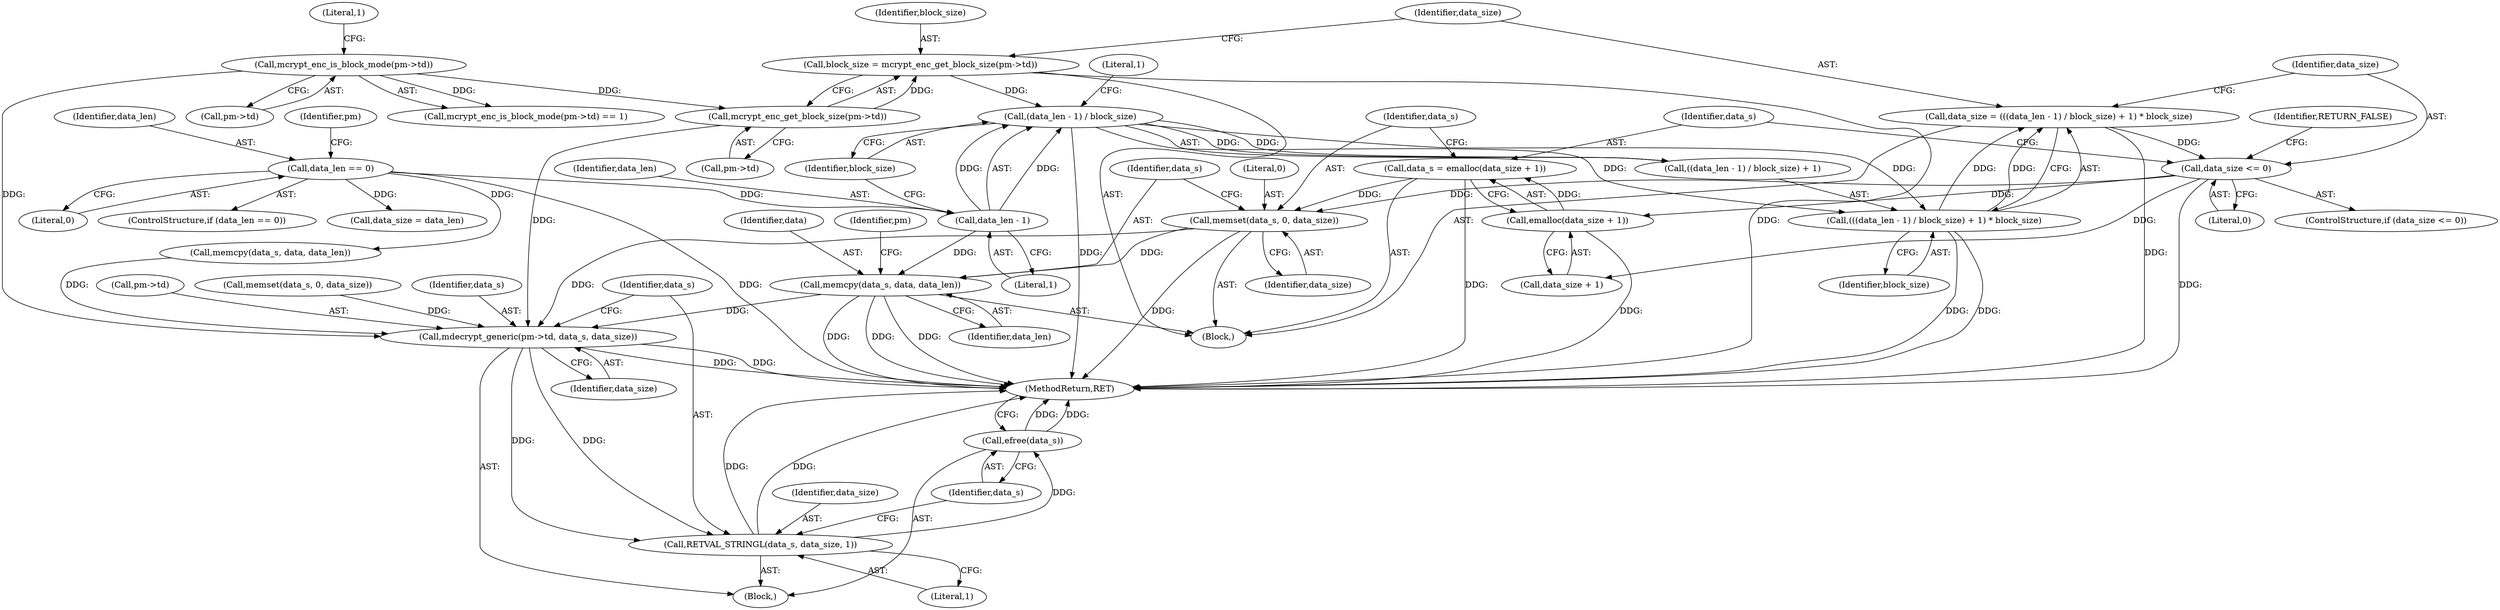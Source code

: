 digraph "0_php-src_6c5211a0cef0cc2854eaa387e0eb036e012904d0?w=1_2@API" {
"1000151" [label="(Call,data_s = emalloc(data_size + 1))"];
"1000153" [label="(Call,emalloc(data_size + 1))"];
"1000146" [label="(Call,data_size <= 0)"];
"1000134" [label="(Call,data_size = (((data_len - 1) / block_size) + 1) * block_size)"];
"1000136" [label="(Call,(((data_len - 1) / block_size) + 1) * block_size)"];
"1000138" [label="(Call,(data_len - 1) / block_size)"];
"1000139" [label="(Call,data_len - 1)"];
"1000116" [label="(Call,data_len == 0)"];
"1000128" [label="(Call,block_size = mcrypt_enc_get_block_size(pm->td))"];
"1000130" [label="(Call,mcrypt_enc_get_block_size(pm->td))"];
"1000122" [label="(Call,mcrypt_enc_is_block_mode(pm->td))"];
"1000157" [label="(Call,memset(data_s, 0, data_size))"];
"1000161" [label="(Call,memcpy(data_s, data, data_len))"];
"1000184" [label="(Call,mdecrypt_generic(pm->td, data_s, data_size))"];
"1000190" [label="(Call,RETVAL_STRINGL(data_s, data_size, 1))"];
"1000194" [label="(Call,efree(data_s))"];
"1000154" [label="(Call,data_size + 1)"];
"1000128" [label="(Call,block_size = mcrypt_enc_get_block_size(pm->td))"];
"1000135" [label="(Identifier,data_size)"];
"1000142" [label="(Identifier,block_size)"];
"1000189" [label="(Identifier,data_size)"];
"1000148" [label="(Literal,0)"];
"1000195" [label="(Identifier,data_s)"];
"1000138" [label="(Call,(data_len - 1) / block_size)"];
"1000190" [label="(Call,RETVAL_STRINGL(data_s, data_size, 1))"];
"1000185" [label="(Call,pm->td)"];
"1000193" [label="(Literal,1)"];
"1000176" [label="(Call,memset(data_s, 0, data_size))"];
"1000117" [label="(Identifier,data_len)"];
"1000163" [label="(Identifier,data)"];
"1000196" [label="(MethodReturn,RET)"];
"1000122" [label="(Call,mcrypt_enc_is_block_mode(pm->td))"];
"1000139" [label="(Call,data_len - 1)"];
"1000152" [label="(Identifier,data_s)"];
"1000159" [label="(Literal,0)"];
"1000192" [label="(Identifier,data_size)"];
"1000140" [label="(Identifier,data_len)"];
"1000162" [label="(Identifier,data_s)"];
"1000145" [label="(ControlStructure,if (data_size <= 0))"];
"1000180" [label="(Call,memcpy(data_s, data, data_len))"];
"1000161" [label="(Call,memcpy(data_s, data, data_len))"];
"1000151" [label="(Call,data_s = emalloc(data_size + 1))"];
"1000186" [label="(Identifier,pm)"];
"1000131" [label="(Call,pm->td)"];
"1000153" [label="(Call,emalloc(data_size + 1))"];
"1000144" [label="(Identifier,block_size)"];
"1000143" [label="(Literal,1)"];
"1000150" [label="(Identifier,RETURN_FALSE)"];
"1000116" [label="(Call,data_len == 0)"];
"1000160" [label="(Identifier,data_size)"];
"1000137" [label="(Call,((data_len - 1) / block_size) + 1)"];
"1000164" [label="(Identifier,data_len)"];
"1000127" [label="(Block,)"];
"1000118" [label="(Literal,0)"];
"1000115" [label="(ControlStructure,if (data_len == 0))"];
"1000146" [label="(Call,data_size <= 0)"];
"1000141" [label="(Literal,1)"];
"1000121" [label="(Call,mcrypt_enc_is_block_mode(pm->td) == 1)"];
"1000105" [label="(Block,)"];
"1000194" [label="(Call,efree(data_s))"];
"1000158" [label="(Identifier,data_s)"];
"1000184" [label="(Call,mdecrypt_generic(pm->td, data_s, data_size))"];
"1000123" [label="(Call,pm->td)"];
"1000191" [label="(Identifier,data_s)"];
"1000136" [label="(Call,(((data_len - 1) / block_size) + 1) * block_size)"];
"1000147" [label="(Identifier,data_size)"];
"1000124" [label="(Identifier,pm)"];
"1000167" [label="(Call,data_size = data_len)"];
"1000157" [label="(Call,memset(data_s, 0, data_size))"];
"1000134" [label="(Call,data_size = (((data_len - 1) / block_size) + 1) * block_size)"];
"1000130" [label="(Call,mcrypt_enc_get_block_size(pm->td))"];
"1000129" [label="(Identifier,block_size)"];
"1000126" [label="(Literal,1)"];
"1000188" [label="(Identifier,data_s)"];
"1000151" -> "1000127"  [label="AST: "];
"1000151" -> "1000153"  [label="CFG: "];
"1000152" -> "1000151"  [label="AST: "];
"1000153" -> "1000151"  [label="AST: "];
"1000158" -> "1000151"  [label="CFG: "];
"1000151" -> "1000196"  [label="DDG: "];
"1000153" -> "1000151"  [label="DDG: "];
"1000151" -> "1000157"  [label="DDG: "];
"1000153" -> "1000154"  [label="CFG: "];
"1000154" -> "1000153"  [label="AST: "];
"1000153" -> "1000196"  [label="DDG: "];
"1000146" -> "1000153"  [label="DDG: "];
"1000146" -> "1000145"  [label="AST: "];
"1000146" -> "1000148"  [label="CFG: "];
"1000147" -> "1000146"  [label="AST: "];
"1000148" -> "1000146"  [label="AST: "];
"1000150" -> "1000146"  [label="CFG: "];
"1000152" -> "1000146"  [label="CFG: "];
"1000146" -> "1000196"  [label="DDG: "];
"1000134" -> "1000146"  [label="DDG: "];
"1000146" -> "1000154"  [label="DDG: "];
"1000146" -> "1000157"  [label="DDG: "];
"1000134" -> "1000127"  [label="AST: "];
"1000134" -> "1000136"  [label="CFG: "];
"1000135" -> "1000134"  [label="AST: "];
"1000136" -> "1000134"  [label="AST: "];
"1000147" -> "1000134"  [label="CFG: "];
"1000134" -> "1000196"  [label="DDG: "];
"1000136" -> "1000134"  [label="DDG: "];
"1000136" -> "1000134"  [label="DDG: "];
"1000136" -> "1000144"  [label="CFG: "];
"1000137" -> "1000136"  [label="AST: "];
"1000144" -> "1000136"  [label="AST: "];
"1000136" -> "1000196"  [label="DDG: "];
"1000136" -> "1000196"  [label="DDG: "];
"1000138" -> "1000136"  [label="DDG: "];
"1000138" -> "1000136"  [label="DDG: "];
"1000138" -> "1000137"  [label="AST: "];
"1000138" -> "1000142"  [label="CFG: "];
"1000139" -> "1000138"  [label="AST: "];
"1000142" -> "1000138"  [label="AST: "];
"1000143" -> "1000138"  [label="CFG: "];
"1000138" -> "1000196"  [label="DDG: "];
"1000138" -> "1000137"  [label="DDG: "];
"1000138" -> "1000137"  [label="DDG: "];
"1000139" -> "1000138"  [label="DDG: "];
"1000139" -> "1000138"  [label="DDG: "];
"1000128" -> "1000138"  [label="DDG: "];
"1000139" -> "1000141"  [label="CFG: "];
"1000140" -> "1000139"  [label="AST: "];
"1000141" -> "1000139"  [label="AST: "];
"1000142" -> "1000139"  [label="CFG: "];
"1000116" -> "1000139"  [label="DDG: "];
"1000139" -> "1000161"  [label="DDG: "];
"1000116" -> "1000115"  [label="AST: "];
"1000116" -> "1000118"  [label="CFG: "];
"1000117" -> "1000116"  [label="AST: "];
"1000118" -> "1000116"  [label="AST: "];
"1000124" -> "1000116"  [label="CFG: "];
"1000116" -> "1000196"  [label="DDG: "];
"1000116" -> "1000167"  [label="DDG: "];
"1000116" -> "1000180"  [label="DDG: "];
"1000128" -> "1000127"  [label="AST: "];
"1000128" -> "1000130"  [label="CFG: "];
"1000129" -> "1000128"  [label="AST: "];
"1000130" -> "1000128"  [label="AST: "];
"1000135" -> "1000128"  [label="CFG: "];
"1000128" -> "1000196"  [label="DDG: "];
"1000130" -> "1000128"  [label="DDG: "];
"1000130" -> "1000131"  [label="CFG: "];
"1000131" -> "1000130"  [label="AST: "];
"1000122" -> "1000130"  [label="DDG: "];
"1000130" -> "1000184"  [label="DDG: "];
"1000122" -> "1000121"  [label="AST: "];
"1000122" -> "1000123"  [label="CFG: "];
"1000123" -> "1000122"  [label="AST: "];
"1000126" -> "1000122"  [label="CFG: "];
"1000122" -> "1000121"  [label="DDG: "];
"1000122" -> "1000184"  [label="DDG: "];
"1000157" -> "1000127"  [label="AST: "];
"1000157" -> "1000160"  [label="CFG: "];
"1000158" -> "1000157"  [label="AST: "];
"1000159" -> "1000157"  [label="AST: "];
"1000160" -> "1000157"  [label="AST: "];
"1000162" -> "1000157"  [label="CFG: "];
"1000157" -> "1000196"  [label="DDG: "];
"1000157" -> "1000161"  [label="DDG: "];
"1000157" -> "1000184"  [label="DDG: "];
"1000161" -> "1000127"  [label="AST: "];
"1000161" -> "1000164"  [label="CFG: "];
"1000162" -> "1000161"  [label="AST: "];
"1000163" -> "1000161"  [label="AST: "];
"1000164" -> "1000161"  [label="AST: "];
"1000186" -> "1000161"  [label="CFG: "];
"1000161" -> "1000196"  [label="DDG: "];
"1000161" -> "1000196"  [label="DDG: "];
"1000161" -> "1000196"  [label="DDG: "];
"1000161" -> "1000184"  [label="DDG: "];
"1000184" -> "1000105"  [label="AST: "];
"1000184" -> "1000189"  [label="CFG: "];
"1000185" -> "1000184"  [label="AST: "];
"1000188" -> "1000184"  [label="AST: "];
"1000189" -> "1000184"  [label="AST: "];
"1000191" -> "1000184"  [label="CFG: "];
"1000184" -> "1000196"  [label="DDG: "];
"1000184" -> "1000196"  [label="DDG: "];
"1000180" -> "1000184"  [label="DDG: "];
"1000176" -> "1000184"  [label="DDG: "];
"1000184" -> "1000190"  [label="DDG: "];
"1000184" -> "1000190"  [label="DDG: "];
"1000190" -> "1000105"  [label="AST: "];
"1000190" -> "1000193"  [label="CFG: "];
"1000191" -> "1000190"  [label="AST: "];
"1000192" -> "1000190"  [label="AST: "];
"1000193" -> "1000190"  [label="AST: "];
"1000195" -> "1000190"  [label="CFG: "];
"1000190" -> "1000196"  [label="DDG: "];
"1000190" -> "1000196"  [label="DDG: "];
"1000190" -> "1000194"  [label="DDG: "];
"1000194" -> "1000105"  [label="AST: "];
"1000194" -> "1000195"  [label="CFG: "];
"1000195" -> "1000194"  [label="AST: "];
"1000196" -> "1000194"  [label="CFG: "];
"1000194" -> "1000196"  [label="DDG: "];
"1000194" -> "1000196"  [label="DDG: "];
}
